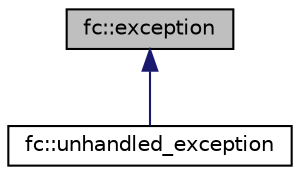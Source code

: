 digraph "fc::exception"
{
  edge [fontname="Helvetica",fontsize="10",labelfontname="Helvetica",labelfontsize="10"];
  node [fontname="Helvetica",fontsize="10",shape=record];
  Node0 [label="fc::exception",height=0.2,width=0.4,color="black", fillcolor="grey75", style="filled", fontcolor="black"];
  Node0 -> Node1 [dir="back",color="midnightblue",fontsize="10",style="solid"];
  Node1 [label="fc::unhandled_exception",height=0.2,width=0.4,color="black", fillcolor="white", style="filled",URL="$classfc_1_1unhandled__exception.html",tooltip="re-thrown whenever an unhandled exception is caught.Any exceptions thrown by 3rd party libraries that..."];
}
